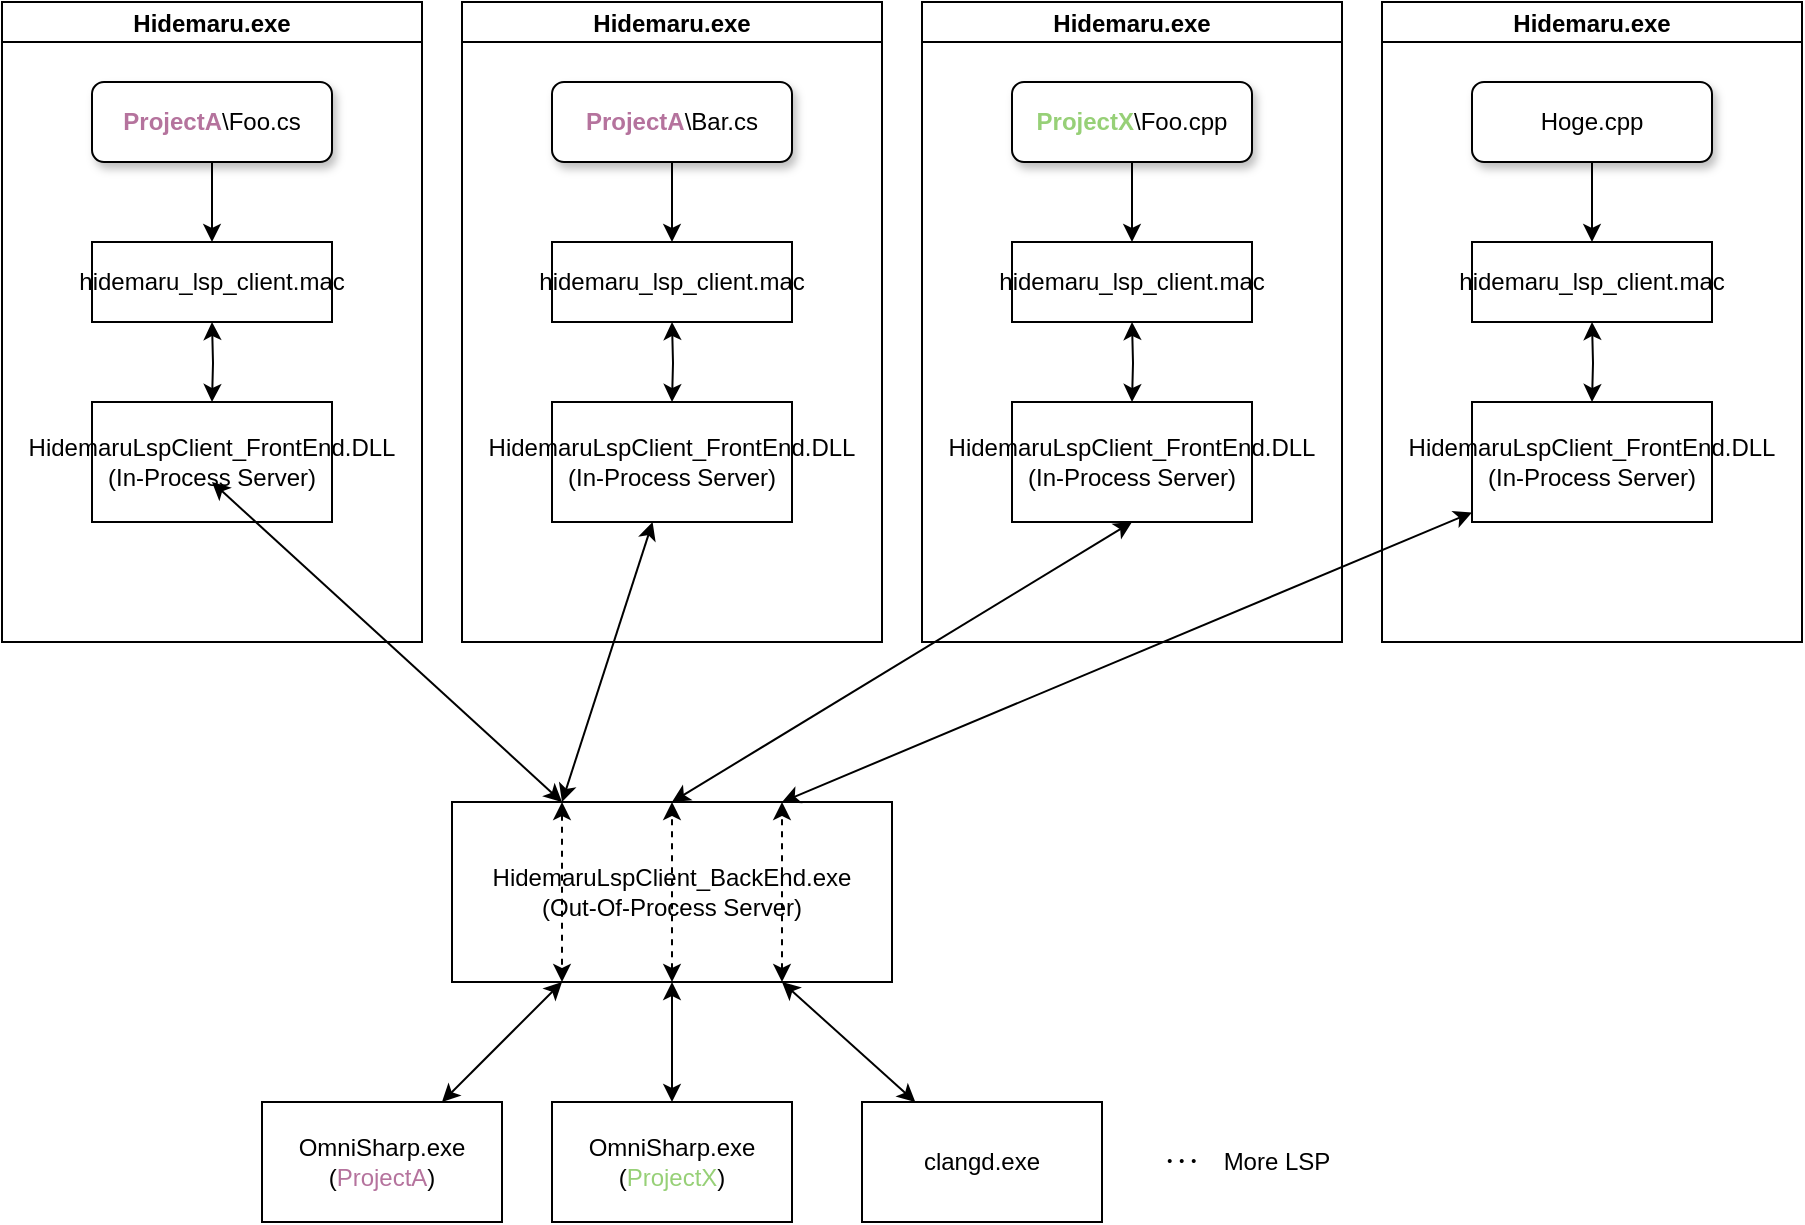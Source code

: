 <mxfile version="16.1.2" type="device"><diagram id="AKW3A4XaVqz3_IQSDj_A" name="Page-1"><mxGraphModel dx="1280" dy="1028" grid="1" gridSize="10" guides="1" tooltips="1" connect="1" arrows="1" fold="1" page="1" pageScale="1" pageWidth="827" pageHeight="1169" math="0" shadow="0"><root><mxCell id="0"/><mxCell id="1" parent="0"/><mxCell id="pirEV2fJ5peuwQR-rYDl-1" value="Hidemaru.exe" style="swimlane;startSize=20;horizontal=1;containerType=tree;" vertex="1" parent="1"><mxGeometry x="30" y="50" width="210" height="320" as="geometry"/></mxCell><mxCell id="pirEV2fJ5peuwQR-rYDl-2" value="" style="edgeStyle=elbowEdgeStyle;elbow=vertical;startArrow=none;endArrow=classic;rounded=0;endFill=1;" edge="1" parent="pirEV2fJ5peuwQR-rYDl-1" source="pirEV2fJ5peuwQR-rYDl-3" target="pirEV2fJ5peuwQR-rYDl-4"><mxGeometry relative="1" as="geometry"/></mxCell><mxCell id="pirEV2fJ5peuwQR-rYDl-3" value="&lt;b&gt;&lt;font color=&quot;#b5739d&quot;&gt;ProjectA&lt;/font&gt;&lt;/b&gt;\Foo.cs" style="whiteSpace=wrap;html=1;treeFolding=1;treeMoving=1;newEdgeStyle={&quot;edgeStyle&quot;:&quot;elbowEdgeStyle&quot;,&quot;startArrow&quot;:&quot;none&quot;,&quot;endArrow&quot;:&quot;none&quot;};rounded=1;glass=0;sketch=0;shadow=1;fillColor=default;" vertex="1" parent="pirEV2fJ5peuwQR-rYDl-1"><mxGeometry x="45" y="40" width="120" height="40" as="geometry"/></mxCell><mxCell id="pirEV2fJ5peuwQR-rYDl-4" value="hidemaru_lsp_client.mac" style="whiteSpace=wrap;html=1;treeFolding=1;treeMoving=1;newEdgeStyle={&quot;edgeStyle&quot;:&quot;elbowEdgeStyle&quot;,&quot;startArrow&quot;:&quot;none&quot;,&quot;endArrow&quot;:&quot;none&quot;};" vertex="1" parent="pirEV2fJ5peuwQR-rYDl-1"><mxGeometry x="45" y="120" width="120" height="40" as="geometry"/></mxCell><mxCell id="pirEV2fJ5peuwQR-rYDl-5" value="" style="elbow=vertical;startArrow=classic;endArrow=classic;rounded=0;edgeStyle=orthogonalEdgeStyle;targetPerimeterSpacing=0;endFill=1;startFill=1;" edge="1" parent="pirEV2fJ5peuwQR-rYDl-1" target="pirEV2fJ5peuwQR-rYDl-6"><mxGeometry relative="1" as="geometry"><mxPoint x="105" y="160" as="sourcePoint"/></mxGeometry></mxCell><mxCell id="pirEV2fJ5peuwQR-rYDl-6" value="HidemaruLspClient_FrontEnd.DLL&lt;br&gt;(In-Process Server)" style="whiteSpace=wrap;html=1;treeFolding=1;treeMoving=1;newEdgeStyle={&quot;edgeStyle&quot;:&quot;elbowEdgeStyle&quot;,&quot;startArrow&quot;:&quot;none&quot;,&quot;endArrow&quot;:&quot;none&quot;};" vertex="1" parent="pirEV2fJ5peuwQR-rYDl-1"><mxGeometry x="45" y="200" width="120" height="60" as="geometry"/></mxCell><mxCell id="pirEV2fJ5peuwQR-rYDl-38" value="" style="edgeStyle=none;rounded=0;orthogonalLoop=1;jettySize=auto;html=1;startArrow=classic;startFill=1;endArrow=classic;endFill=1;targetPerimeterSpacing=0;exitX=0.25;exitY=1;exitDx=0;exitDy=0;" edge="1" parent="1" source="pirEV2fJ5peuwQR-rYDl-18" target="pirEV2fJ5peuwQR-rYDl-37"><mxGeometry relative="1" as="geometry"/></mxCell><mxCell id="pirEV2fJ5peuwQR-rYDl-40" value="" style="edgeStyle=none;rounded=0;orthogonalLoop=1;jettySize=auto;html=1;startArrow=classic;startFill=1;endArrow=classic;endFill=1;targetPerimeterSpacing=0;exitX=0.75;exitY=1;exitDx=0;exitDy=0;" edge="1" parent="1" source="pirEV2fJ5peuwQR-rYDl-18" target="pirEV2fJ5peuwQR-rYDl-39"><mxGeometry relative="1" as="geometry"><mxPoint x="474" y="540" as="sourcePoint"/></mxGeometry></mxCell><mxCell id="pirEV2fJ5peuwQR-rYDl-53" style="edgeStyle=none;rounded=0;orthogonalLoop=1;jettySize=auto;html=1;entryX=0.5;entryY=0;entryDx=0;entryDy=0;startArrow=classic;startFill=1;endArrow=classic;endFill=1;targetPerimeterSpacing=0;exitX=0.5;exitY=1;exitDx=0;exitDy=0;" edge="1" parent="1" source="pirEV2fJ5peuwQR-rYDl-18" target="pirEV2fJ5peuwQR-rYDl-52"><mxGeometry relative="1" as="geometry"/></mxCell><mxCell id="pirEV2fJ5peuwQR-rYDl-18" value="HidemaruLspClient_BackEnd.exe&lt;br&gt;(Out-Of-Process Server)" style="whiteSpace=wrap;html=1;treeFolding=1;treeMoving=1;newEdgeStyle={&quot;edgeStyle&quot;:&quot;elbowEdgeStyle&quot;,&quot;startArrow&quot;:&quot;none&quot;,&quot;endArrow&quot;:&quot;none&quot;};" vertex="1" parent="1"><mxGeometry x="255" y="450" width="220" height="90" as="geometry"/></mxCell><mxCell id="pirEV2fJ5peuwQR-rYDl-17" value="" style="startArrow=classic;endArrow=classic;rounded=0;targetPerimeterSpacing=0;endFill=1;startFill=1;entryX=0.25;entryY=0;entryDx=0;entryDy=0;" edge="1" target="pirEV2fJ5peuwQR-rYDl-18" parent="1"><mxGeometry relative="1" as="geometry"><mxPoint x="135" y="290" as="sourcePoint"/><mxPoint x="210" y="530" as="targetPoint"/></mxGeometry></mxCell><mxCell id="pirEV2fJ5peuwQR-rYDl-20" value="Hidemaru.exe" style="swimlane;startSize=20;horizontal=1;containerType=tree;" vertex="1" parent="1"><mxGeometry x="260" y="50" width="210" height="320" as="geometry"/></mxCell><mxCell id="pirEV2fJ5peuwQR-rYDl-21" value="" style="edgeStyle=elbowEdgeStyle;elbow=vertical;startArrow=none;endArrow=classic;rounded=0;endFill=1;" edge="1" parent="pirEV2fJ5peuwQR-rYDl-20" source="pirEV2fJ5peuwQR-rYDl-22" target="pirEV2fJ5peuwQR-rYDl-23"><mxGeometry relative="1" as="geometry"/></mxCell><mxCell id="pirEV2fJ5peuwQR-rYDl-22" value="&lt;b&gt;&lt;font color=&quot;#b5739d&quot;&gt;ProjectA&lt;/font&gt;&lt;/b&gt;\Bar.cs" style="whiteSpace=wrap;html=1;treeFolding=1;treeMoving=1;newEdgeStyle={&quot;edgeStyle&quot;:&quot;elbowEdgeStyle&quot;,&quot;startArrow&quot;:&quot;none&quot;,&quot;endArrow&quot;:&quot;none&quot;};rounded=1;shadow=1;" vertex="1" parent="pirEV2fJ5peuwQR-rYDl-20"><mxGeometry x="45" y="40" width="120" height="40" as="geometry"/></mxCell><mxCell id="pirEV2fJ5peuwQR-rYDl-23" value="hidemaru_lsp_client.mac" style="whiteSpace=wrap;html=1;treeFolding=1;treeMoving=1;newEdgeStyle={&quot;edgeStyle&quot;:&quot;elbowEdgeStyle&quot;,&quot;startArrow&quot;:&quot;none&quot;,&quot;endArrow&quot;:&quot;none&quot;};" vertex="1" parent="pirEV2fJ5peuwQR-rYDl-20"><mxGeometry x="45" y="120" width="120" height="40" as="geometry"/></mxCell><mxCell id="pirEV2fJ5peuwQR-rYDl-24" value="" style="elbow=vertical;startArrow=classic;endArrow=classic;rounded=0;edgeStyle=orthogonalEdgeStyle;targetPerimeterSpacing=0;endFill=1;startFill=1;" edge="1" parent="pirEV2fJ5peuwQR-rYDl-20" target="pirEV2fJ5peuwQR-rYDl-25"><mxGeometry relative="1" as="geometry"><mxPoint x="105" y="160" as="sourcePoint"/></mxGeometry></mxCell><mxCell id="pirEV2fJ5peuwQR-rYDl-25" value="HidemaruLspClient_FrontEnd.DLL&lt;br&gt;(In-Process Server)" style="whiteSpace=wrap;html=1;treeFolding=1;treeMoving=1;newEdgeStyle={&quot;edgeStyle&quot;:&quot;elbowEdgeStyle&quot;,&quot;startArrow&quot;:&quot;none&quot;,&quot;endArrow&quot;:&quot;none&quot;};" vertex="1" parent="pirEV2fJ5peuwQR-rYDl-20"><mxGeometry x="45" y="200" width="120" height="60" as="geometry"/></mxCell><mxCell id="pirEV2fJ5peuwQR-rYDl-26" value="Hidemaru.exe" style="swimlane;startSize=20;horizontal=1;containerType=tree;" vertex="1" parent="1"><mxGeometry x="490" y="50" width="210" height="320" as="geometry"/></mxCell><mxCell id="pirEV2fJ5peuwQR-rYDl-27" value="" style="edgeStyle=elbowEdgeStyle;elbow=vertical;startArrow=none;endArrow=classic;rounded=0;endFill=1;" edge="1" parent="pirEV2fJ5peuwQR-rYDl-26" source="pirEV2fJ5peuwQR-rYDl-28" target="pirEV2fJ5peuwQR-rYDl-29"><mxGeometry relative="1" as="geometry"/></mxCell><mxCell id="pirEV2fJ5peuwQR-rYDl-28" value="&lt;b&gt;&lt;font color=&quot;#97d077&quot;&gt;ProjectX&lt;/font&gt;&lt;/b&gt;\Foo.cpp" style="whiteSpace=wrap;html=1;treeFolding=1;treeMoving=1;newEdgeStyle={&quot;edgeStyle&quot;:&quot;elbowEdgeStyle&quot;,&quot;startArrow&quot;:&quot;none&quot;,&quot;endArrow&quot;:&quot;none&quot;};rounded=1;shadow=1;" vertex="1" parent="pirEV2fJ5peuwQR-rYDl-26"><mxGeometry x="45" y="40" width="120" height="40" as="geometry"/></mxCell><mxCell id="pirEV2fJ5peuwQR-rYDl-29" value="hidemaru_lsp_client.mac" style="whiteSpace=wrap;html=1;treeFolding=1;treeMoving=1;newEdgeStyle={&quot;edgeStyle&quot;:&quot;elbowEdgeStyle&quot;,&quot;startArrow&quot;:&quot;none&quot;,&quot;endArrow&quot;:&quot;none&quot;};" vertex="1" parent="pirEV2fJ5peuwQR-rYDl-26"><mxGeometry x="45" y="120" width="120" height="40" as="geometry"/></mxCell><mxCell id="pirEV2fJ5peuwQR-rYDl-30" value="" style="elbow=vertical;startArrow=classic;endArrow=classic;rounded=0;edgeStyle=orthogonalEdgeStyle;targetPerimeterSpacing=0;endFill=1;startFill=1;" edge="1" parent="pirEV2fJ5peuwQR-rYDl-26" target="pirEV2fJ5peuwQR-rYDl-31"><mxGeometry relative="1" as="geometry"><mxPoint x="105" y="160" as="sourcePoint"/></mxGeometry></mxCell><mxCell id="pirEV2fJ5peuwQR-rYDl-31" value="HidemaruLspClient_FrontEnd.DLL&lt;br&gt;(In-Process Server)" style="whiteSpace=wrap;html=1;treeFolding=1;treeMoving=1;newEdgeStyle={&quot;edgeStyle&quot;:&quot;elbowEdgeStyle&quot;,&quot;startArrow&quot;:&quot;none&quot;,&quot;endArrow&quot;:&quot;none&quot;};" vertex="1" parent="pirEV2fJ5peuwQR-rYDl-26"><mxGeometry x="45" y="200" width="120" height="60" as="geometry"/></mxCell><mxCell id="pirEV2fJ5peuwQR-rYDl-32" style="edgeStyle=none;rounded=0;orthogonalLoop=1;jettySize=auto;html=1;startArrow=classic;startFill=1;endArrow=classic;endFill=1;targetPerimeterSpacing=0;entryX=0.25;entryY=0;entryDx=0;entryDy=0;" edge="1" parent="1" source="pirEV2fJ5peuwQR-rYDl-25" target="pirEV2fJ5peuwQR-rYDl-18"><mxGeometry relative="1" as="geometry"/></mxCell><mxCell id="pirEV2fJ5peuwQR-rYDl-33" style="edgeStyle=none;rounded=0;orthogonalLoop=1;jettySize=auto;html=1;startArrow=classic;startFill=1;endArrow=classic;endFill=1;targetPerimeterSpacing=0;exitX=0.5;exitY=1;exitDx=0;exitDy=0;entryX=0.5;entryY=0;entryDx=0;entryDy=0;" edge="1" parent="1" source="pirEV2fJ5peuwQR-rYDl-31" target="pirEV2fJ5peuwQR-rYDl-18"><mxGeometry relative="1" as="geometry"><mxPoint x="400" y="410" as="targetPoint"/></mxGeometry></mxCell><mxCell id="pirEV2fJ5peuwQR-rYDl-37" value="OmniSharp.exe&lt;br&gt;(&lt;font color=&quot;#b5739d&quot;&gt;ProjectA&lt;/font&gt;)" style="whiteSpace=wrap;html=1;" vertex="1" parent="1"><mxGeometry x="160" y="600" width="120" height="60" as="geometry"/></mxCell><mxCell id="pirEV2fJ5peuwQR-rYDl-39" value="clangd.exe" style="whiteSpace=wrap;html=1;" vertex="1" parent="1"><mxGeometry x="460" y="600" width="120" height="60" as="geometry"/></mxCell><mxCell id="pirEV2fJ5peuwQR-rYDl-41" value="･･･　More LSP" style="text;html=1;strokeColor=none;fillColor=none;align=center;verticalAlign=middle;whiteSpace=wrap;rounded=0;shadow=1;glass=0;sketch=0;" vertex="1" parent="1"><mxGeometry x="580" y="615" width="145" height="30" as="geometry"/></mxCell><mxCell id="pirEV2fJ5peuwQR-rYDl-44" value="Hidemaru.exe" style="swimlane;startSize=20;horizontal=1;containerType=tree;" vertex="1" parent="1"><mxGeometry x="720" y="50" width="210" height="320" as="geometry"/></mxCell><mxCell id="pirEV2fJ5peuwQR-rYDl-45" value="" style="edgeStyle=elbowEdgeStyle;elbow=vertical;startArrow=none;endArrow=classic;rounded=0;endFill=1;" edge="1" parent="pirEV2fJ5peuwQR-rYDl-44" source="pirEV2fJ5peuwQR-rYDl-46" target="pirEV2fJ5peuwQR-rYDl-47"><mxGeometry relative="1" as="geometry"/></mxCell><mxCell id="pirEV2fJ5peuwQR-rYDl-46" value="Hoge.cpp" style="whiteSpace=wrap;html=1;treeFolding=1;treeMoving=1;newEdgeStyle={&quot;edgeStyle&quot;:&quot;elbowEdgeStyle&quot;,&quot;startArrow&quot;:&quot;none&quot;,&quot;endArrow&quot;:&quot;none&quot;};rounded=1;shadow=1;" vertex="1" parent="pirEV2fJ5peuwQR-rYDl-44"><mxGeometry x="45" y="40" width="120" height="40" as="geometry"/></mxCell><mxCell id="pirEV2fJ5peuwQR-rYDl-47" value="hidemaru_lsp_client.mac" style="whiteSpace=wrap;html=1;treeFolding=1;treeMoving=1;newEdgeStyle={&quot;edgeStyle&quot;:&quot;elbowEdgeStyle&quot;,&quot;startArrow&quot;:&quot;none&quot;,&quot;endArrow&quot;:&quot;none&quot;};" vertex="1" parent="pirEV2fJ5peuwQR-rYDl-44"><mxGeometry x="45" y="120" width="120" height="40" as="geometry"/></mxCell><mxCell id="pirEV2fJ5peuwQR-rYDl-48" value="" style="elbow=vertical;startArrow=classic;endArrow=classic;rounded=0;edgeStyle=orthogonalEdgeStyle;targetPerimeterSpacing=0;endFill=1;startFill=1;" edge="1" parent="pirEV2fJ5peuwQR-rYDl-44" target="pirEV2fJ5peuwQR-rYDl-49"><mxGeometry relative="1" as="geometry"><mxPoint x="105" y="160" as="sourcePoint"/></mxGeometry></mxCell><mxCell id="pirEV2fJ5peuwQR-rYDl-49" value="HidemaruLspClient_FrontEnd.DLL&lt;br&gt;(In-Process Server)" style="whiteSpace=wrap;html=1;treeFolding=1;treeMoving=1;newEdgeStyle={&quot;edgeStyle&quot;:&quot;elbowEdgeStyle&quot;,&quot;startArrow&quot;:&quot;none&quot;,&quot;endArrow&quot;:&quot;none&quot;};" vertex="1" parent="pirEV2fJ5peuwQR-rYDl-44"><mxGeometry x="45" y="200" width="120" height="60" as="geometry"/></mxCell><mxCell id="pirEV2fJ5peuwQR-rYDl-51" style="edgeStyle=none;rounded=0;orthogonalLoop=1;jettySize=auto;html=1;exitX=0.25;exitY=0;exitDx=0;exitDy=0;entryX=0.25;entryY=1;entryDx=0;entryDy=0;startArrow=classic;startFill=1;endArrow=classic;endFill=1;targetPerimeterSpacing=0;jumpStyle=none;sketch=0;dashed=1;" edge="1" parent="1" source="pirEV2fJ5peuwQR-rYDl-18" target="pirEV2fJ5peuwQR-rYDl-18"><mxGeometry relative="1" as="geometry"/></mxCell><mxCell id="pirEV2fJ5peuwQR-rYDl-52" value="OmniSharp.exe&lt;br&gt;(&lt;font color=&quot;#97d077&quot;&gt;ProjectX&lt;/font&gt;)" style="whiteSpace=wrap;html=1;" vertex="1" parent="1"><mxGeometry x="305" y="600" width="120" height="60" as="geometry"/></mxCell><mxCell id="pirEV2fJ5peuwQR-rYDl-50" value="" style="endArrow=classic;startArrow=classic;html=1;rounded=0;targetPerimeterSpacing=0;entryX=0.5;entryY=0;entryDx=0;entryDy=0;exitX=0.5;exitY=1;exitDx=0;exitDy=0;jumpStyle=none;sketch=0;dashed=1;" edge="1" parent="1" source="pirEV2fJ5peuwQR-rYDl-18" target="pirEV2fJ5peuwQR-rYDl-18"><mxGeometry width="50" height="50" relative="1" as="geometry"><mxPoint x="450" y="590" as="sourcePoint"/><mxPoint x="425" y="570" as="targetPoint"/></mxGeometry></mxCell><mxCell id="pirEV2fJ5peuwQR-rYDl-54" style="edgeStyle=none;rounded=0;orthogonalLoop=1;jettySize=auto;html=1;entryX=0.75;entryY=0;entryDx=0;entryDy=0;startArrow=classic;startFill=1;endArrow=classic;endFill=1;targetPerimeterSpacing=0;" edge="1" parent="1" source="pirEV2fJ5peuwQR-rYDl-49" target="pirEV2fJ5peuwQR-rYDl-18"><mxGeometry relative="1" as="geometry"/></mxCell><mxCell id="pirEV2fJ5peuwQR-rYDl-55" value="" style="endArrow=classic;startArrow=classic;html=1;rounded=0;targetPerimeterSpacing=0;entryX=0.75;entryY=0;entryDx=0;entryDy=0;exitX=0.75;exitY=1;exitDx=0;exitDy=0;jumpStyle=none;sketch=0;dashed=1;" edge="1" parent="1" source="pirEV2fJ5peuwQR-rYDl-18" target="pirEV2fJ5peuwQR-rYDl-18"><mxGeometry width="50" height="50" relative="1" as="geometry"><mxPoint x="590" y="510" as="sourcePoint"/><mxPoint x="640" y="460" as="targetPoint"/></mxGeometry></mxCell></root></mxGraphModel></diagram></mxfile>